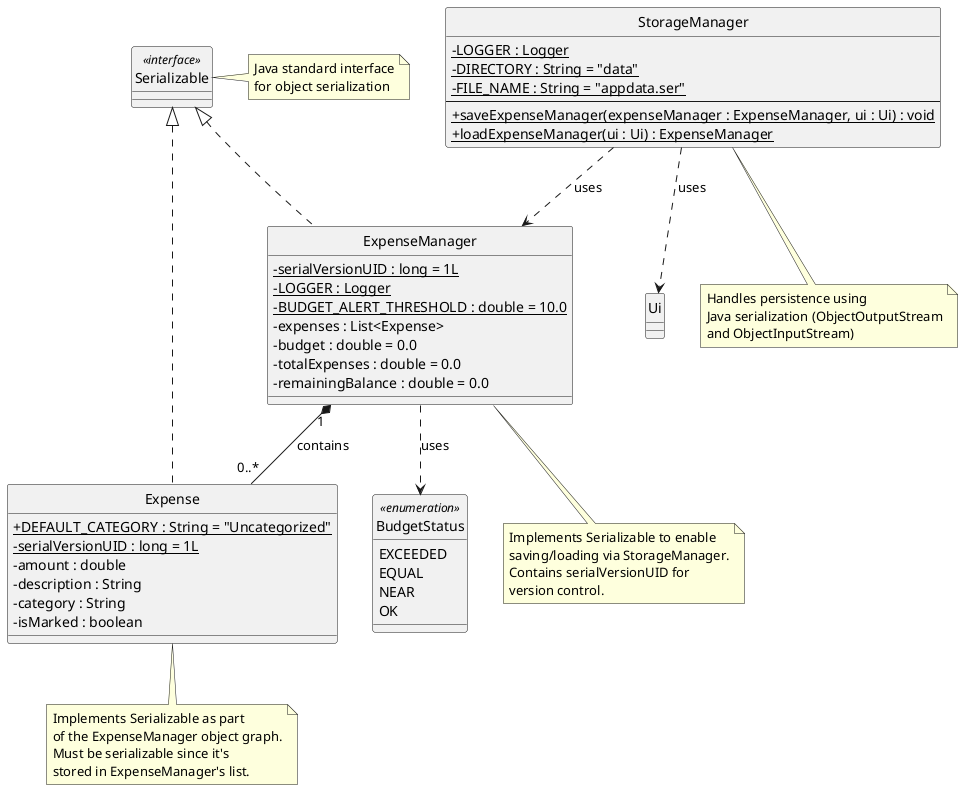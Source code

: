 @startuml
hide circle
skinparam classAttributeIconSize 0

class Serializable <<interface>> {
}

class StorageManager {
  - {static} LOGGER : Logger
  - {static} DIRECTORY : String = "data"
  - {static} FILE_NAME : String = "appdata.ser"
  --
  + {static} saveExpenseManager(expenseManager : ExpenseManager, ui : Ui) : void
  + {static} loadExpenseManager(ui : Ui) : ExpenseManager
}

class ExpenseManager implements Serializable {
  - {static} serialVersionUID : long = 1L
  - {static} LOGGER : Logger
  - {static} BUDGET_ALERT_THRESHOLD : double = 10.0
  - expenses : List<Expense>
  - budget : double = 0.0
  - totalExpenses : double = 0.0
  - remainingBalance : double = 0.0
}

class Expense implements Serializable {
  + {static} DEFAULT_CATEGORY : String = "Uncategorized"
  - {static} serialVersionUID : long = 1L
  - amount : double
  - description : String
  - category : String
  - isMarked : boolean
}

class Ui {
}

enum BudgetStatus <<enumeration>> {
  EXCEEDED
  EQUAL
  NEAR
  OK
}

StorageManager ..> ExpenseManager : uses
StorageManager ..> Ui : uses
ExpenseManager "1" *-- "0..*" Expense : contains
ExpenseManager ..> BudgetStatus : uses

note right of Serializable
  Java standard interface
  for object serialization
end note

note bottom of StorageManager
  Handles persistence using
  Java serialization (ObjectOutputStream
  and ObjectInputStream)
end note

note bottom of ExpenseManager
  Implements Serializable to enable
  saving/loading via StorageManager.
  Contains serialVersionUID for
  version control.
end note

note bottom of Expense
  Implements Serializable as part
  of the ExpenseManager object graph.
  Must be serializable since it's
  stored in ExpenseManager's list.
end note

@enduml